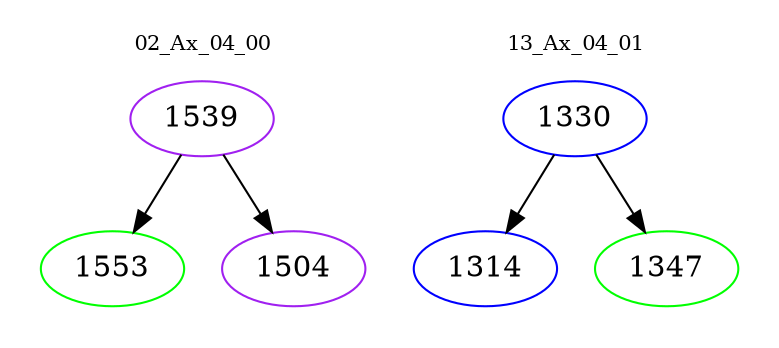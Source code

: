 digraph{
subgraph cluster_0 {
color = white
label = "02_Ax_04_00";
fontsize=10;
T0_1539 [label="1539", color="purple"]
T0_1539 -> T0_1553 [color="black"]
T0_1553 [label="1553", color="green"]
T0_1539 -> T0_1504 [color="black"]
T0_1504 [label="1504", color="purple"]
}
subgraph cluster_1 {
color = white
label = "13_Ax_04_01";
fontsize=10;
T1_1330 [label="1330", color="blue"]
T1_1330 -> T1_1314 [color="black"]
T1_1314 [label="1314", color="blue"]
T1_1330 -> T1_1347 [color="black"]
T1_1347 [label="1347", color="green"]
}
}
